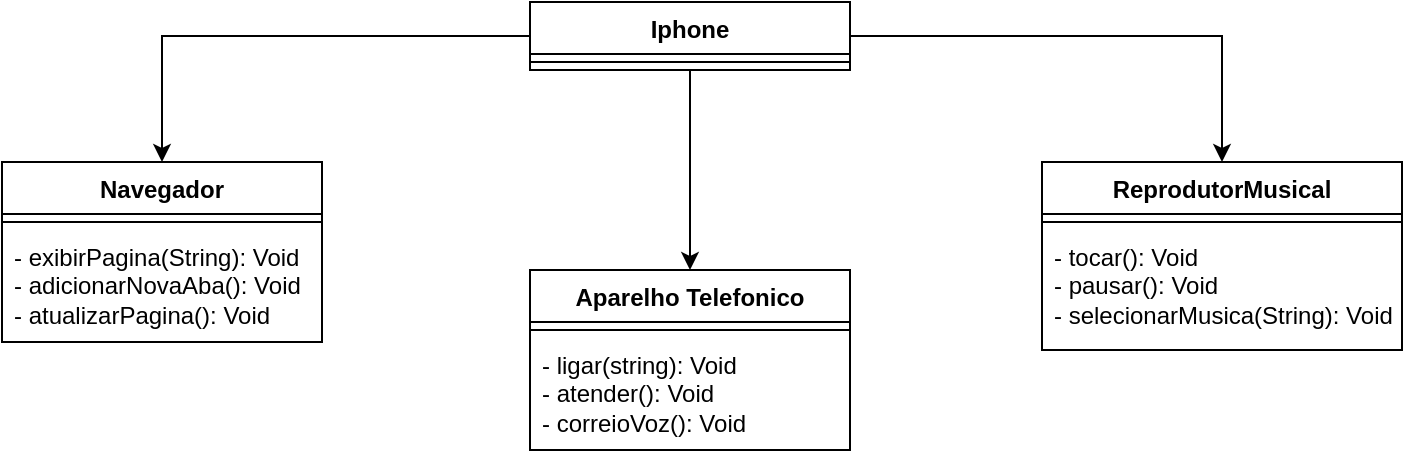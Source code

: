 <mxfile version="24.5.2" type="github">
  <diagram name="Página-1" id="3T-tP-M6iSefr816gT0-">
    <mxGraphModel dx="880" dy="468" grid="1" gridSize="10" guides="1" tooltips="1" connect="1" arrows="1" fold="1" page="1" pageScale="1" pageWidth="827" pageHeight="1169" math="0" shadow="0">
      <root>
        <mxCell id="0" />
        <mxCell id="1" parent="0" />
        <mxCell id="AWLAwh1SG4JhbrPI-Lpt-1" value="Aparelho Telefonico" style="swimlane;fontStyle=1;align=center;verticalAlign=top;childLayout=stackLayout;horizontal=1;startSize=26;horizontalStack=0;resizeParent=1;resizeParentMax=0;resizeLast=0;collapsible=1;marginBottom=0;whiteSpace=wrap;html=1;" vertex="1" parent="1">
          <mxGeometry x="334" y="164" width="160" height="90" as="geometry" />
        </mxCell>
        <mxCell id="AWLAwh1SG4JhbrPI-Lpt-3" value="" style="line;strokeWidth=1;fillColor=none;align=left;verticalAlign=middle;spacingTop=-1;spacingLeft=3;spacingRight=3;rotatable=0;labelPosition=right;points=[];portConstraint=eastwest;strokeColor=inherit;" vertex="1" parent="AWLAwh1SG4JhbrPI-Lpt-1">
          <mxGeometry y="26" width="160" height="8" as="geometry" />
        </mxCell>
        <mxCell id="AWLAwh1SG4JhbrPI-Lpt-4" value="- ligar(string): Void&lt;div&gt;- atender(): Void&lt;div&gt;- correioVoz(): Void&lt;div&gt;&lt;br&gt;&lt;/div&gt;&lt;/div&gt;&lt;/div&gt;" style="text;strokeColor=none;fillColor=none;align=left;verticalAlign=top;spacingLeft=4;spacingRight=4;overflow=hidden;rotatable=0;points=[[0,0.5],[1,0.5]];portConstraint=eastwest;whiteSpace=wrap;html=1;" vertex="1" parent="AWLAwh1SG4JhbrPI-Lpt-1">
          <mxGeometry y="34" width="160" height="56" as="geometry" />
        </mxCell>
        <mxCell id="AWLAwh1SG4JhbrPI-Lpt-5" value="Navegador" style="swimlane;fontStyle=1;align=center;verticalAlign=top;childLayout=stackLayout;horizontal=1;startSize=26;horizontalStack=0;resizeParent=1;resizeParentMax=0;resizeLast=0;collapsible=1;marginBottom=0;whiteSpace=wrap;html=1;" vertex="1" parent="1">
          <mxGeometry x="70" y="110" width="160" height="90" as="geometry" />
        </mxCell>
        <mxCell id="AWLAwh1SG4JhbrPI-Lpt-7" value="" style="line;strokeWidth=1;fillColor=none;align=left;verticalAlign=middle;spacingTop=-1;spacingLeft=3;spacingRight=3;rotatable=0;labelPosition=right;points=[];portConstraint=eastwest;strokeColor=inherit;" vertex="1" parent="AWLAwh1SG4JhbrPI-Lpt-5">
          <mxGeometry y="26" width="160" height="8" as="geometry" />
        </mxCell>
        <mxCell id="AWLAwh1SG4JhbrPI-Lpt-8" value="&lt;div&gt;&lt;span style=&quot;background-color: initial;&quot;&gt;- exibirPagina(String): Void&lt;/span&gt;&lt;br&gt;&lt;/div&gt;&lt;div style=&quot;forced-color-adjust: none;&quot;&gt;- adicionarNovaAba(): Void&lt;div style=&quot;forced-color-adjust: none;&quot;&gt;- atualizarPagina(): Void&lt;div style=&quot;forced-color-adjust: none;&quot;&gt;&lt;br&gt;&lt;/div&gt;&lt;/div&gt;&lt;/div&gt;" style="text;strokeColor=none;fillColor=none;align=left;verticalAlign=top;spacingLeft=4;spacingRight=4;overflow=hidden;rotatable=0;points=[[0,0.5],[1,0.5]];portConstraint=eastwest;whiteSpace=wrap;html=1;" vertex="1" parent="AWLAwh1SG4JhbrPI-Lpt-5">
          <mxGeometry y="34" width="160" height="56" as="geometry" />
        </mxCell>
        <mxCell id="AWLAwh1SG4JhbrPI-Lpt-9" value="ReprodutorMusical&lt;div&gt;&lt;br&gt;&lt;/div&gt;" style="swimlane;fontStyle=1;align=center;verticalAlign=top;childLayout=stackLayout;horizontal=1;startSize=26;horizontalStack=0;resizeParent=1;resizeParentMax=0;resizeLast=0;collapsible=1;marginBottom=0;whiteSpace=wrap;html=1;" vertex="1" parent="1">
          <mxGeometry x="590" y="110" width="180" height="94" as="geometry" />
        </mxCell>
        <mxCell id="AWLAwh1SG4JhbrPI-Lpt-11" value="" style="line;strokeWidth=1;fillColor=none;align=left;verticalAlign=middle;spacingTop=-1;spacingLeft=3;spacingRight=3;rotatable=0;labelPosition=right;points=[];portConstraint=eastwest;strokeColor=inherit;" vertex="1" parent="AWLAwh1SG4JhbrPI-Lpt-9">
          <mxGeometry y="26" width="180" height="8" as="geometry" />
        </mxCell>
        <mxCell id="AWLAwh1SG4JhbrPI-Lpt-12" value="- tocar(&lt;span style=&quot;background-color: initial;&quot;&gt;): Void&lt;/span&gt;&lt;div&gt;- pausar(&lt;span style=&quot;background-color: initial;&quot;&gt;): Void&lt;/span&gt;&lt;/div&gt;&lt;div&gt;- selecionarMusica(String&lt;span style=&quot;background-color: initial;&quot;&gt;): Void&lt;/span&gt;&lt;/div&gt;&lt;div&gt;&lt;div&gt;&lt;span style=&quot;background-color: initial;&quot;&gt;&lt;br&gt;&lt;/span&gt;&lt;/div&gt;&lt;/div&gt;" style="text;strokeColor=none;fillColor=none;align=left;verticalAlign=top;spacingLeft=4;spacingRight=4;overflow=hidden;rotatable=0;points=[[0,0.5],[1,0.5]];portConstraint=eastwest;whiteSpace=wrap;html=1;" vertex="1" parent="AWLAwh1SG4JhbrPI-Lpt-9">
          <mxGeometry y="34" width="180" height="60" as="geometry" />
        </mxCell>
        <mxCell id="AWLAwh1SG4JhbrPI-Lpt-19" style="edgeStyle=orthogonalEdgeStyle;rounded=0;orthogonalLoop=1;jettySize=auto;html=1;" edge="1" parent="1" source="AWLAwh1SG4JhbrPI-Lpt-13" target="AWLAwh1SG4JhbrPI-Lpt-5">
          <mxGeometry relative="1" as="geometry" />
        </mxCell>
        <mxCell id="AWLAwh1SG4JhbrPI-Lpt-20" style="edgeStyle=orthogonalEdgeStyle;rounded=0;orthogonalLoop=1;jettySize=auto;html=1;" edge="1" parent="1" source="AWLAwh1SG4JhbrPI-Lpt-13" target="AWLAwh1SG4JhbrPI-Lpt-1">
          <mxGeometry relative="1" as="geometry" />
        </mxCell>
        <mxCell id="AWLAwh1SG4JhbrPI-Lpt-22" value="" style="edgeStyle=orthogonalEdgeStyle;rounded=0;orthogonalLoop=1;jettySize=auto;html=1;entryX=0.5;entryY=0;entryDx=0;entryDy=0;" edge="1" parent="1" source="AWLAwh1SG4JhbrPI-Lpt-13" target="AWLAwh1SG4JhbrPI-Lpt-9">
          <mxGeometry relative="1" as="geometry">
            <mxPoint x="614" y="47" as="targetPoint" />
          </mxGeometry>
        </mxCell>
        <mxCell id="AWLAwh1SG4JhbrPI-Lpt-13" value="Iphone" style="swimlane;fontStyle=1;align=center;verticalAlign=top;childLayout=stackLayout;horizontal=1;startSize=26;horizontalStack=0;resizeParent=1;resizeParentMax=0;resizeLast=0;collapsible=1;marginBottom=0;whiteSpace=wrap;html=1;" vertex="1" parent="1">
          <mxGeometry x="334" y="30" width="160" height="34" as="geometry" />
        </mxCell>
        <mxCell id="AWLAwh1SG4JhbrPI-Lpt-15" value="" style="line;strokeWidth=1;fillColor=none;align=left;verticalAlign=middle;spacingTop=-1;spacingLeft=3;spacingRight=3;rotatable=0;labelPosition=right;points=[];portConstraint=eastwest;strokeColor=inherit;" vertex="1" parent="AWLAwh1SG4JhbrPI-Lpt-13">
          <mxGeometry y="26" width="160" height="8" as="geometry" />
        </mxCell>
      </root>
    </mxGraphModel>
  </diagram>
</mxfile>

